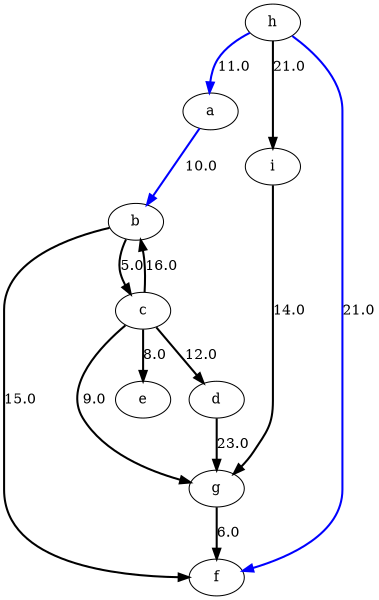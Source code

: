 digraph G {
size ="4,4";
a -> b [style=bold,label="10.0",color=blue];
b -> f [style=bold,label="15.0"];
b -> c [style=bold,label="5.0"];
c -> b [style=bold,label="16.0"];
c -> g [style=bold,label="9.0"];
c -> e [style=bold,label="8.0"];
c -> d [style=bold,label="12.0"];
d -> g [style=bold,label="23.0"];
g -> f [style=bold,label="6.0"];
h -> a [style=bold,label="11.0",color=blue];
h -> f [style=bold,label="21.0",color=blue];
h -> i [style=bold,label="21.0"];
i -> g [style=bold,label="14.0"];
}